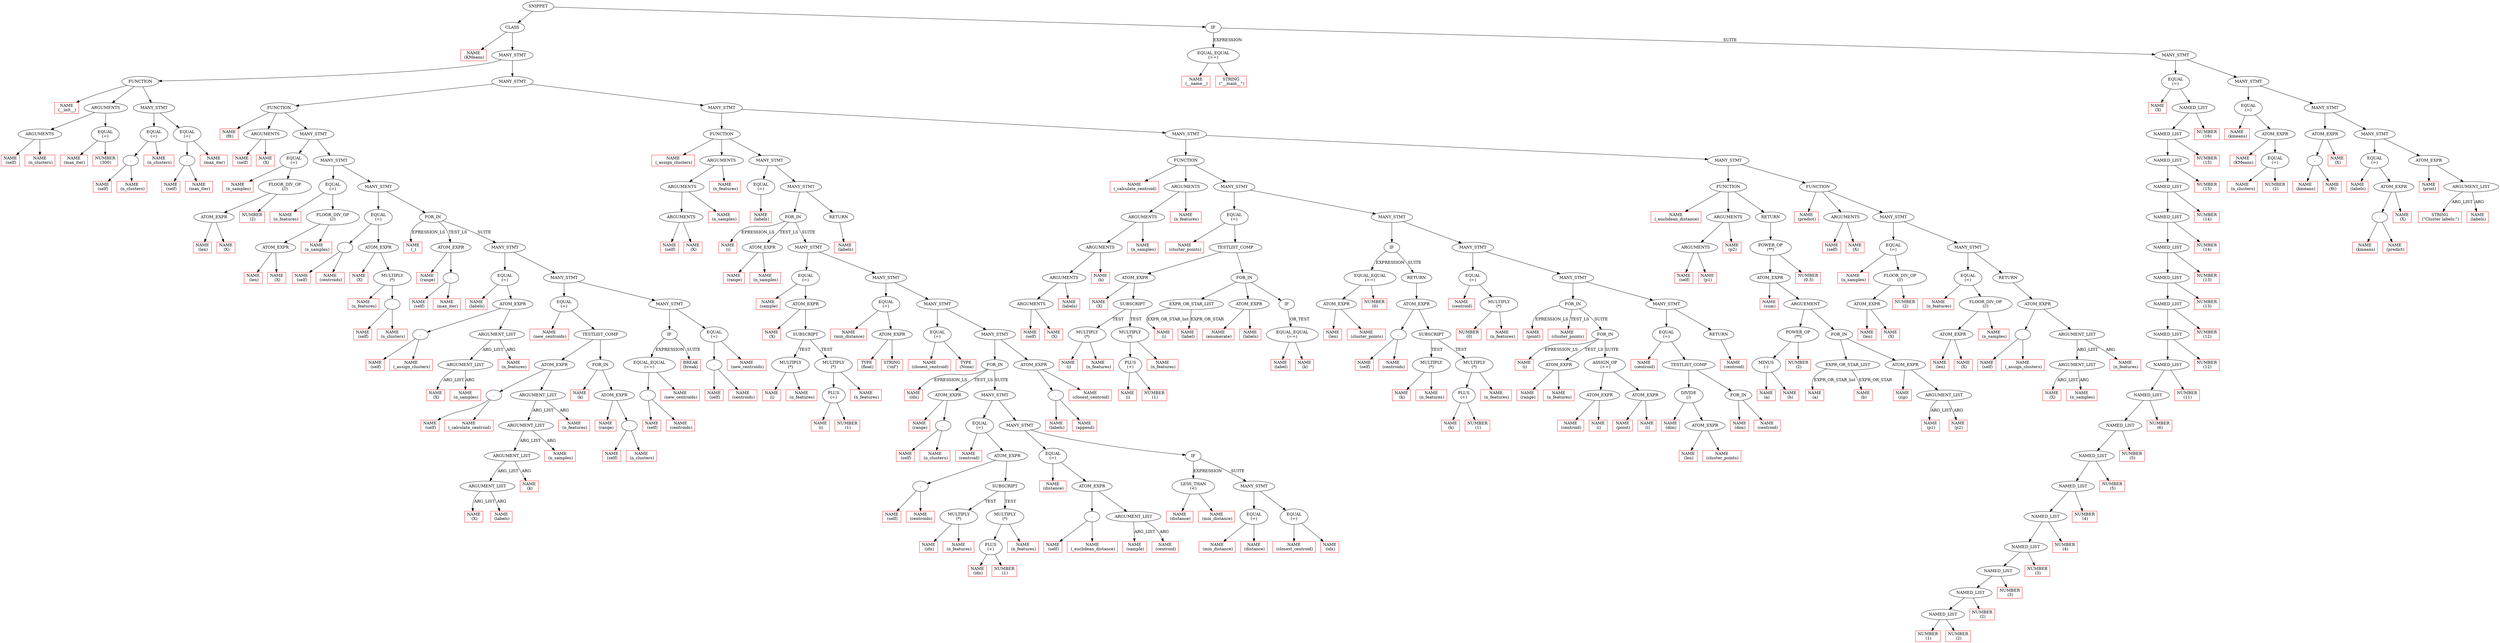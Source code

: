 digraph ASTVisual {
 ordering = out ;
10 [ label="NAME
 (self)", color = "red", shape="box"]
20 [ label="NAME
 (n_clusters)", color = "red", shape="box"]
30 [ label="ARGUMENTS"]
40 [ label="NAME
 (max_iter)", color = "red", shape="box"]
50 [ label="NUMBER
 (300)", color = "red", shape="box"]
60 [ label="EQUAL
(=)"]
70 [ label="ARGUMENTS"]
80 [ label="NAME
 (self)", color = "red", shape="box"]
90 [ label="."]
100 [ label="NAME
 (n_clusters)", color = "red", shape="box"]
110 [ label="NAME
 (n_clusters)", color = "red", shape="box"]
120 [ label="EQUAL
(=)"]
130 [ label="NAME
 (self)", color = "red", shape="box"]
140 [ label="."]
150 [ label="NAME
 (max_iter)", color = "red", shape="box"]
160 [ label="NAME
 (max_iter)", color = "red", shape="box"]
170 [ label="EQUAL
(=)"]
180 [ label="MANY_STMT"]
190 [ label="FUNCTION"]
200 [ label="NAME
 (__init__)", color = "red", shape="box"]
210 [ label="NAME
 (self)", color = "red", shape="box"]
220 [ label="NAME
 (X)", color = "red", shape="box"]
230 [ label="ARGUMENTS"]
240 [ label="NAME
 (n_samples)", color = "red", shape="box"]
250 [ label="NAME
 (len)", color = "red", shape="box"]
260 [ label="NAME
 (X)", color = "red", shape="box"]
270 [ label="ATOM_EXPR"]
280 [ label="FLOOR_DIV_OP
(//)"]
290 [ label="NUMBER
 (2)", color = "red", shape="box"]
300 [ label="EQUAL
(=)"]
310 [ label="NAME
 (n_features)", color = "red", shape="box"]
320 [ label="NAME
 (len)", color = "red", shape="box"]
330 [ label="NAME
 (X)", color = "red", shape="box"]
340 [ label="ATOM_EXPR"]
350 [ label="FLOOR_DIV_OP
(//)"]
360 [ label="NAME
 (n_samples)", color = "red", shape="box"]
370 [ label="EQUAL
(=)"]
380 [ label="NAME
 (self)", color = "red", shape="box"]
390 [ label="."]
400 [ label="NAME
 (centroids)", color = "red", shape="box"]
410 [ label="NAME
 (X)", color = "red", shape="box"]
420 [ label="NAME
 (n_features)", color = "red", shape="box"]
430 [ label="MULTIPLY
(*)"]
440 [ label="NAME
 (self)", color = "red", shape="box"]
450 [ label="."]
460 [ label="NAME
 (n_clusters)", color = "red", shape="box"]
470 [ label="ATOM_EXPR"]
480 [ label="EQUAL
(=)"]
490 [ label="NAME
 (_)", color = "red", shape="box"]
500 [ label="NAME
 (range)", color = "red", shape="box"]
510 [ label="NAME
 (self)", color = "red", shape="box"]
520 [ label="."]
530 [ label="NAME
 (max_iter)", color = "red", shape="box"]
540 [ label="ATOM_EXPR"]
550 [ label="NAME
 (labels)", color = "red", shape="box"]
560 [ label="NAME
 (self)", color = "red", shape="box"]
570 [ label="."]
580 [ label="NAME
 (_assign_clusters)", color = "red", shape="box"]
590 [ label="NAME
 (X)", color = "red", shape="box"]
600 [ label="NAME
 (n_samples)", color = "red", shape="box"]
610 [ label="ARGUMENT_LIST"]
620 [ label="NAME
 (n_features)", color = "red", shape="box"]
630 [ label="ARGUMENT_LIST"]
640 [ label="ATOM_EXPR"]
650 [ label="EQUAL
(=)"]
660 [ label="NAME
 (new_centroids)", color = "red", shape="box"]
670 [ label="NAME
 (self)", color = "red", shape="box"]
680 [ label="."]
690 [ label="NAME
 (_calculate_centroid)", color = "red", shape="box"]
700 [ label="NAME
 (X)", color = "red", shape="box"]
710 [ label="NAME
 (labels)", color = "red", shape="box"]
720 [ label="ARGUMENT_LIST"]
730 [ label="NAME
 (k)", color = "red", shape="box"]
740 [ label="ARGUMENT_LIST"]
750 [ label="NAME
 (n_samples)", color = "red", shape="box"]
760 [ label="ARGUMENT_LIST"]
770 [ label="NAME
 (n_features)", color = "red", shape="box"]
780 [ label="ARGUMENT_LIST"]
790 [ label="ATOM_EXPR"]
800 [ label="NAME
 (k)", color = "red", shape="box"]
810 [ label="NAME
 (range)", color = "red", shape="box"]
820 [ label="NAME
 (self)", color = "red", shape="box"]
830 [ label="."]
840 [ label="NAME
 (n_clusters)", color = "red", shape="box"]
850 [ label="ATOM_EXPR"]
860 [ label="FOR_IN"]
870 [ label="TESTLIST_COMP"]
880 [ label="EQUAL
(=)"]
890 [ label="NAME
 (self)", color = "red", shape="box"]
900 [ label="."]
910 [ label="NAME
 (centroids)", color = "red", shape="box"]
920 [ label="EQUAL_EQUAL
(==)"]
930 [ label="NAME
 (new_centroids)", color = "red", shape="box"]
940 [ label="BREAK
(break)", color = "red", shape="box"]
950 [ label="IF"]
960 [ label="NAME
 (self)", color = "red", shape="box"]
970 [ label="."]
980 [ label="NAME
 (centroids)", color = "red", shape="box"]
990 [ label="NAME
 (new_centroids)", color = "red", shape="box"]
1000 [ label="EQUAL
(=)"]
1010 [ label="MANY_STMT"]
1020 [ label="MANY_STMT"]
1030 [ label="MANY_STMT"]
1040 [ label="FOR_IN"]
1050 [ label="MANY_STMT"]
1060 [ label="MANY_STMT"]
1070 [ label="MANY_STMT"]
1080 [ label="FUNCTION"]
1090 [ label="NAME
 (fit)", color = "red", shape="box"]
1100 [ label="NAME
 (self)", color = "red", shape="box"]
1110 [ label="NAME
 (X)", color = "red", shape="box"]
1120 [ label="ARGUMENTS"]
1130 [ label="NAME
 (n_samples)", color = "red", shape="box"]
1140 [ label="ARGUMENTS"]
1150 [ label="NAME
 (n_features)", color = "red", shape="box"]
1160 [ label="ARGUMENTS"]
1170 [ label="NAME
 (labels)", color = "red", shape="box"]
1190 [ label="EQUAL
(=)"]
1200 [ label="NAME
 (i)", color = "red", shape="box"]
1210 [ label="NAME
 (range)", color = "red", shape="box"]
1220 [ label="NAME
 (n_samples)", color = "red", shape="box"]
1230 [ label="ATOM_EXPR"]
1240 [ label="NAME
 (sample)", color = "red", shape="box"]
1250 [ label="NAME
 (X)", color = "red", shape="box"]
1260 [ label="NAME
 (i)", color = "red", shape="box"]
1270 [ label="MULTIPLY
(*)"]
1280 [ label="NAME
 (n_features)", color = "red", shape="box"]
1290 [ label="NAME
 (i)", color = "red", shape="box"]
1300 [ label="NUMBER
 (1)", color = "red", shape="box"]
1310 [ label="PLUS
(+)"]
1320 [ label="MULTIPLY
(*)"]
1330 [ label="NAME
 (n_features)", color = "red", shape="box"]
1340 [ label="SUBSCRIPT"]
1350 [ label="ATOM_EXPR"]
1360 [ label="EQUAL
(=)"]
1370 [ label="NAME
 (min_distance)", color = "red", shape="box"]
1380 [ label="TYPE
 (float)", color = "red", shape="box"]
1390 [ label="STRING
 ('inf')", color = "red", shape="box"]
1400 [ label="ATOM_EXPR"]
1410 [ label="EQUAL
(=)"]
1420 [ label="NAME
 (closest_centroid)", color = "red", shape="box"]
1430 [ label="TYPE
 (None)", color = "red", shape="box"]
1440 [ label="EQUAL
(=)"]
1450 [ label="NAME
 (idx)", color = "red", shape="box"]
1460 [ label="NAME
 (range)", color = "red", shape="box"]
1470 [ label="NAME
 (self)", color = "red", shape="box"]
1480 [ label="."]
1490 [ label="NAME
 (n_clusters)", color = "red", shape="box"]
1500 [ label="ATOM_EXPR"]
1510 [ label="NAME
 (centroid)", color = "red", shape="box"]
1520 [ label="NAME
 (self)", color = "red", shape="box"]
1530 [ label="."]
1540 [ label="NAME
 (centroids)", color = "red", shape="box"]
1550 [ label="NAME
 (idx)", color = "red", shape="box"]
1560 [ label="MULTIPLY
(*)"]
1570 [ label="NAME
 (n_features)", color = "red", shape="box"]
1580 [ label="NAME
 (idx)", color = "red", shape="box"]
1590 [ label="NUMBER
 (1)", color = "red", shape="box"]
1600 [ label="PLUS
(+)"]
1610 [ label="MULTIPLY
(*)"]
1620 [ label="NAME
 (n_features)", color = "red", shape="box"]
1630 [ label="SUBSCRIPT"]
1640 [ label="ATOM_EXPR"]
1650 [ label="EQUAL
(=)"]
1660 [ label="NAME
 (distance)", color = "red", shape="box"]
1670 [ label="NAME
 (self)", color = "red", shape="box"]
1680 [ label="."]
1690 [ label="NAME
 (_euclidean_distance)", color = "red", shape="box"]
1700 [ label="NAME
 (sample)", color = "red", shape="box"]
1710 [ label="NAME
 (centroid)", color = "red", shape="box"]
1720 [ label="ARGUMENT_LIST"]
1730 [ label="ATOM_EXPR"]
1740 [ label="EQUAL
(=)"]
1750 [ label="NAME
 (distance)", color = "red", shape="box"]
1760 [ label="LESS_THAN
(<)"]
1770 [ label="NAME
 (min_distance)", color = "red", shape="box"]
1780 [ label="NAME
 (min_distance)", color = "red", shape="box"]
1790 [ label="NAME
 (distance)", color = "red", shape="box"]
1800 [ label="EQUAL
(=)"]
1810 [ label="NAME
 (closest_centroid)", color = "red", shape="box"]
1820 [ label="NAME
 (idx)", color = "red", shape="box"]
1830 [ label="EQUAL
(=)"]
1840 [ label="MANY_STMT"]
1850 [ label="IF"]
1860 [ label="MANY_STMT"]
1870 [ label="MANY_STMT"]
1880 [ label="FOR_IN"]
1890 [ label="NAME
 (labels)", color = "red", shape="box"]
1900 [ label="."]
1910 [ label="NAME
 (append)", color = "red", shape="box"]
1920 [ label="NAME
 (closest_centroid)", color = "red", shape="box"]
1930 [ label="ATOM_EXPR"]
1940 [ label="MANY_STMT"]
1950 [ label="MANY_STMT"]
1960 [ label="MANY_STMT"]
1970 [ label="MANY_STMT"]
1980 [ label="FOR_IN"]
1990 [ label="NAME
 (labels)", color = "red", shape="box"]
2000 [ label="RETURN"]
2010 [ label="MANY_STMT"]
2020 [ label="MANY_STMT"]
2030 [ label="FUNCTION"]
2040 [ label="NAME
 (_assign_clusters)", color = "red", shape="box"]
2050 [ label="NAME
 (self)", color = "red", shape="box"]
2060 [ label="NAME
 (X)", color = "red", shape="box"]
2070 [ label="ARGUMENTS"]
2080 [ label="NAME
 (labels)", color = "red", shape="box"]
2090 [ label="ARGUMENTS"]
2100 [ label="NAME
 (k)", color = "red", shape="box"]
2110 [ label="ARGUMENTS"]
2120 [ label="NAME
 (n_samples)", color = "red", shape="box"]
2130 [ label="ARGUMENTS"]
2140 [ label="NAME
 (n_features)", color = "red", shape="box"]
2150 [ label="ARGUMENTS"]
2160 [ label="NAME
 (cluster_points)", color = "red", shape="box"]
2170 [ label="NAME
 (X)", color = "red", shape="box"]
2180 [ label="NAME
 (i)", color = "red", shape="box"]
2190 [ label="MULTIPLY
(*)"]
2200 [ label="NAME
 (n_features)", color = "red", shape="box"]
2210 [ label="NAME
 (i)", color = "red", shape="box"]
2220 [ label="NUMBER
 (1)", color = "red", shape="box"]
2230 [ label="PLUS
(+)"]
2240 [ label="MULTIPLY
(*)"]
2250 [ label="NAME
 (n_features)", color = "red", shape="box"]
2260 [ label="SUBSCRIPT"]
2270 [ label="ATOM_EXPR"]
2280 [ label="NAME
 (i)", color = "red", shape="box"]
2290 [ label="NAME
 (label)", color = "red", shape="box"]
2300 [ label="EXPR_OR_STAR_LIST"]
2310 [ label="NAME
 (enumerate)", color = "red", shape="box"]
2320 [ label="NAME
 (labels)", color = "red", shape="box"]
2330 [ label="ATOM_EXPR"]
2340 [ label="NAME
 (label)", color = "red", shape="box"]
2350 [ label="EQUAL_EQUAL
(==)"]
2360 [ label="NAME
 (k)", color = "red", shape="box"]
2370 [ label="IF"]
2380 [ label="FOR_IN"]
2390 [ label="TESTLIST_COMP"]
2400 [ label="EQUAL
(=)"]
2410 [ label="NAME
 (len)", color = "red", shape="box"]
2420 [ label="NAME
 (cluster_points)", color = "red", shape="box"]
2430 [ label="ATOM_EXPR"]
2440 [ label="EQUAL_EQUAL
(==)"]
2450 [ label="NUMBER
 (0)", color = "red", shape="box"]
2460 [ label="NAME
 (self)", color = "red", shape="box"]
2470 [ label="."]
2480 [ label="NAME
 (centroids)", color = "red", shape="box"]
2490 [ label="NAME
 (k)", color = "red", shape="box"]
2500 [ label="MULTIPLY
(*)"]
2510 [ label="NAME
 (n_features)", color = "red", shape="box"]
2520 [ label="NAME
 (k)", color = "red", shape="box"]
2530 [ label="NUMBER
 (1)", color = "red", shape="box"]
2540 [ label="PLUS
(+)"]
2550 [ label="MULTIPLY
(*)"]
2560 [ label="NAME
 (n_features)", color = "red", shape="box"]
2570 [ label="SUBSCRIPT"]
2580 [ label="ATOM_EXPR"]
2590 [ label="RETURN"]
2600 [ label="IF"]
2610 [ label="NAME
 (centroid)", color = "red", shape="box"]
2620 [ label="NUMBER
 (0)", color = "red", shape="box"]
2630 [ label="MULTIPLY
(*)"]
2640 [ label="NAME
 (n_features)", color = "red", shape="box"]
2650 [ label="EQUAL
(=)"]
2660 [ label="NAME
 (point)", color = "red", shape="box"]
2670 [ label="NAME
 (cluster_points)", color = "red", shape="box"]
2680 [ label="NAME
 (i)", color = "red", shape="box"]
2690 [ label="NAME
 (range)", color = "red", shape="box"]
2700 [ label="NAME
 (n_features)", color = "red", shape="box"]
2710 [ label="ATOM_EXPR"]
2720 [ label="NAME
 (centroid)", color = "red", shape="box"]
2730 [ label="NAME
 (i)", color = "red", shape="box"]
2740 [ label="ATOM_EXPR"]
2750 [ label="ASSIGN_OP
 (+=)"]
2760 [ label="NAME
 (point)", color = "red", shape="box"]
2770 [ label="NAME
 (i)", color = "red", shape="box"]
2780 [ label="ATOM_EXPR"]
2790 [ label="FOR_IN"]
2800 [ label="FOR_IN"]
2810 [ label="NAME
 (centroid)", color = "red", shape="box"]
2820 [ label="NAME
 (dim)", color = "red", shape="box"]
2830 [ label="DIVIDE
(/)"]
2840 [ label="NAME
 (len)", color = "red", shape="box"]
2850 [ label="NAME
 (cluster_points)", color = "red", shape="box"]
2860 [ label="ATOM_EXPR"]
2870 [ label="NAME
 (dim)", color = "red", shape="box"]
2880 [ label="NAME
 (centroid)", color = "red", shape="box"]
2890 [ label="FOR_IN"]
2900 [ label="TESTLIST_COMP"]
2910 [ label="EQUAL
(=)"]
2920 [ label="NAME
 (centroid)", color = "red", shape="box"]
2930 [ label="RETURN"]
2940 [ label="MANY_STMT"]
2950 [ label="MANY_STMT"]
2960 [ label="MANY_STMT"]
2970 [ label="MANY_STMT"]
2980 [ label="MANY_STMT"]
2990 [ label="FUNCTION"]
3000 [ label="NAME
 (_calculate_centroid)", color = "red", shape="box"]
3010 [ label="NAME
 (self)", color = "red", shape="box"]
3020 [ label="NAME
 (p1)", color = "red", shape="box"]
3030 [ label="ARGUMENTS"]
3040 [ label="NAME
 (p2)", color = "red", shape="box"]
3050 [ label="ARGUMENTS"]
3060 [ label="NAME
 (sum)", color = "red", shape="box"]
3070 [ label="NAME
 (a)", color = "red", shape="box"]
3080 [ label="NAME
 (b)", color = "red", shape="box"]
3090 [ label="MINUS
(-)"]
3100 [ label="NUMBER
 (2)", color = "red", shape="box"]
3110 [ label="POWER_OP
(**)"]
3120 [ label="NAME
 (a)", color = "red", shape="box"]
3130 [ label="NAME
 (b)", color = "red", shape="box"]
3140 [ label="EXPR_OR_STAR_LIST"]
3150 [ label="NAME
 (zip)", color = "red", shape="box"]
3160 [ label="NAME
 (p1)", color = "red", shape="box"]
3170 [ label="NAME
 (p2)", color = "red", shape="box"]
3180 [ label="ARGUMENT_LIST"]
3190 [ label="ATOM_EXPR"]
3200 [ label="FOR_IN"]
3210 [ label="ARGUEMENT"]
3220 [ label="ATOM_EXPR"]
3230 [ label="NUMBER
 (0.5)", color = "red", shape="box"]
3240 [ label="POWER_OP
(**)"]
3250 [ label="RETURN"]
3260 [ label="FUNCTION"]
3270 [ label="NAME
 (_euclidean_distance)", color = "red", shape="box"]
3280 [ label="NAME
 (self)", color = "red", shape="box"]
3290 [ label="NAME
 (X)", color = "red", shape="box"]
3300 [ label="ARGUMENTS"]
3310 [ label="NAME
 (n_samples)", color = "red", shape="box"]
3320 [ label="NAME
 (len)", color = "red", shape="box"]
3330 [ label="NAME
 (X)", color = "red", shape="box"]
3340 [ label="ATOM_EXPR"]
3350 [ label="FLOOR_DIV_OP
(//)"]
3360 [ label="NUMBER
 (2)", color = "red", shape="box"]
3370 [ label="EQUAL
(=)"]
3380 [ label="NAME
 (n_features)", color = "red", shape="box"]
3390 [ label="NAME
 (len)", color = "red", shape="box"]
3400 [ label="NAME
 (X)", color = "red", shape="box"]
3410 [ label="ATOM_EXPR"]
3420 [ label="FLOOR_DIV_OP
(//)"]
3430 [ label="NAME
 (n_samples)", color = "red", shape="box"]
3440 [ label="EQUAL
(=)"]
3450 [ label="NAME
 (self)", color = "red", shape="box"]
3460 [ label="."]
3470 [ label="NAME
 (_assign_clusters)", color = "red", shape="box"]
3480 [ label="NAME
 (X)", color = "red", shape="box"]
3490 [ label="NAME
 (n_samples)", color = "red", shape="box"]
3500 [ label="ARGUMENT_LIST"]
3510 [ label="NAME
 (n_features)", color = "red", shape="box"]
3520 [ label="ARGUMENT_LIST"]
3530 [ label="ATOM_EXPR"]
3540 [ label="RETURN"]
3550 [ label="MANY_STMT"]
3560 [ label="MANY_STMT"]
3570 [ label="FUNCTION"]
3580 [ label="NAME
 (predict)", color = "red", shape="box"]
3590 [ label="MANY_STMT"]
3600 [ label="MANY_STMT"]
3610 [ label="MANY_STMT"]
3620 [ label="MANY_STMT"]
3630 [ label="MANY_STMT"]
3640 [ label="CLASS"]
3650 [ label="NAME
 (KMeans)", color = "red", shape="box"]
3660 [ label="NAME
 (__name__)", color = "red", shape="box"]
3670 [ label="EQUAL_EQUAL
(==)"]
3680 [ label="STRING
 (\"__main__\")", color = "red", shape="box"]
3690 [ label="NAME
 (X)", color = "red", shape="box"]
3700 [ label="NUMBER
 (1)", color = "red", shape="box"]
3710 [ label="NUMBER
 (2)", color = "red", shape="box"]
3720 [ label="NAMED_LIST"]
3730 [ label="NUMBER
 (2)", color = "red", shape="box"]
3740 [ label="NAMED_LIST"]
3750 [ label="NUMBER
 (3)", color = "red", shape="box"]
3760 [ label="NAMED_LIST"]
3770 [ label="NUMBER
 (3)", color = "red", shape="box"]
3780 [ label="NAMED_LIST"]
3790 [ label="NUMBER
 (4)", color = "red", shape="box"]
3800 [ label="NAMED_LIST"]
3810 [ label="NUMBER
 (4)", color = "red", shape="box"]
3820 [ label="NAMED_LIST"]
3830 [ label="NUMBER
 (5)", color = "red", shape="box"]
3840 [ label="NAMED_LIST"]
3850 [ label="NUMBER
 (5)", color = "red", shape="box"]
3860 [ label="NAMED_LIST"]
3870 [ label="NUMBER
 (6)", color = "red", shape="box"]
3880 [ label="NAMED_LIST"]
3890 [ label="NUMBER
 (11)", color = "red", shape="box"]
3900 [ label="NAMED_LIST"]
3910 [ label="NUMBER
 (12)", color = "red", shape="box"]
3920 [ label="NAMED_LIST"]
3930 [ label="NUMBER
 (12)", color = "red", shape="box"]
3940 [ label="NAMED_LIST"]
3950 [ label="NUMBER
 (13)", color = "red", shape="box"]
3960 [ label="NAMED_LIST"]
3970 [ label="NUMBER
 (13)", color = "red", shape="box"]
3980 [ label="NAMED_LIST"]
3990 [ label="NUMBER
 (14)", color = "red", shape="box"]
4000 [ label="NAMED_LIST"]
4010 [ label="NUMBER
 (14)", color = "red", shape="box"]
4020 [ label="NAMED_LIST"]
4030 [ label="NUMBER
 (15)", color = "red", shape="box"]
4040 [ label="NAMED_LIST"]
4050 [ label="NUMBER
 (15)", color = "red", shape="box"]
4060 [ label="NAMED_LIST"]
4070 [ label="NUMBER
 (16)", color = "red", shape="box"]
4080 [ label="NAMED_LIST"]
4090 [ label="EQUAL
(=)"]
4100 [ label="NAME
 (kmeans)", color = "red", shape="box"]
4110 [ label="NAME
 (KMeans)", color = "red", shape="box"]
4120 [ label="NAME
 (n_clusters)", color = "red", shape="box"]
4130 [ label="NUMBER
 (2)", color = "red", shape="box"]
4140 [ label="EQUAL
(=)"]
4150 [ label="ATOM_EXPR"]
4160 [ label="EQUAL
(=)"]
4170 [ label="NAME
 (kmeans)", color = "red", shape="box"]
4180 [ label="."]
4190 [ label="NAME
 (fit)", color = "red", shape="box"]
4200 [ label="NAME
 (X)", color = "red", shape="box"]
4210 [ label="ATOM_EXPR"]
4220 [ label="NAME
 (labels)", color = "red", shape="box"]
4230 [ label="NAME
 (kmeans)", color = "red", shape="box"]
4240 [ label="."]
4250 [ label="NAME
 (predict)", color = "red", shape="box"]
4260 [ label="NAME
 (X)", color = "red", shape="box"]
4270 [ label="ATOM_EXPR"]
4280 [ label="EQUAL
(=)"]
4290 [ label="NAME
 (print)", color = "red", shape="box"]
4300 [ label="STRING
 (\"Cluster labels:\")", color = "red", shape="box"]
4310 [ label="NAME
 (labels)", color = "red", shape="box"]
4320 [ label="ARGUMENT_LIST"]
4330 [ label="ATOM_EXPR"]
4340 [ label="MANY_STMT"]
4350 [ label="MANY_STMT"]
4360 [ label="MANY_STMT"]
4370 [ label="MANY_STMT"]
4380 [ label="IF"]
4390 [ label="SNIPPET"]
30 -> 10[ label=""]
30 -> 20[ label=""]
60 -> 40[ label=""]
60 -> 50[ label=""]
70 -> 30[ label=""]
70 -> 60[ label=""]
90 -> 80[ label=""]
90 -> 100[ label=""]
120 -> 90[ label=""]
120 -> 110[ label=""]
140 -> 130[ label=""]
140 -> 150[ label=""]
170 -> 140[ label=""]
170 -> 160[ label=""]
180 -> 120[ label=""]
180 -> 170[ label=""]
190 -> 200[ label=""]
190 -> 70[ label=""]
190 -> 180[ label=""]
230 -> 210[ label=""]
230 -> 220[ label=""]
270 -> 250[ label=""]
270 -> 260[ label=""]
280 -> 270[ label=""]
280 -> 290[ label=""]
300 -> 240[ label=""]
300 -> 280[ label=""]
340 -> 320[ label=""]
340 -> 330[ label=""]
350 -> 340[ label=""]
350 -> 360[ label=""]
370 -> 310[ label=""]
370 -> 350[ label=""]
390 -> 380[ label=""]
390 -> 400[ label=""]
450 -> 440[ label=""]
450 -> 460[ label=""]
430 -> 420[ label=""]
430 -> 450[ label=""]
470 -> 410[ label=""]
470 -> 430[ label=""]
480 -> 390[ label=""]
480 -> 470[ label=""]
520 -> 510[ label=""]
520 -> 530[ label=""]
540 -> 500[ label=""]
540 -> 520[ label=""]
570 -> 560[ label=""]
570 -> 580[ label=""]
610 -> 590[ label="ARG_LIST"]
610 -> 600[ label="ARG"]
630 -> 610[ label="ARG_LIST"]
630 -> 620[ label="ARG"]
640 -> 570[ label=""]
640 -> 630[ label=""]
650 -> 550[ label=""]
650 -> 640[ label=""]
680 -> 670[ label=""]
680 -> 690[ label=""]
720 -> 700[ label="ARG_LIST"]
720 -> 710[ label="ARG"]
740 -> 720[ label="ARG_LIST"]
740 -> 730[ label="ARG"]
760 -> 740[ label="ARG_LIST"]
760 -> 750[ label="ARG"]
780 -> 760[ label="ARG_LIST"]
780 -> 770[ label="ARG"]
790 -> 680[ label=""]
790 -> 780[ label=""]
830 -> 820[ label=""]
830 -> 840[ label=""]
850 -> 810[ label=""]
850 -> 830[ label=""]
860 -> 800[ label=""]
860 -> 850[ label=""]
870 -> 790[ label=""]
870 -> 860[ label=""]
880 -> 660[ label=""]
880 -> 870[ label=""]
900 -> 890[ label=""]
900 -> 910[ label=""]
920 -> 900[ label=""]
920 -> 930[ label=""]
950 -> 920[ label="EXPRESSION"]
950 -> 940[ label="SUITE"]
970 -> 960[ label=""]
970 -> 980[ label=""]
1000 -> 970[ label=""]
1000 -> 990[ label=""]
1010 -> 950[ label=""]
1010 -> 1000[ label=""]
1020 -> 880[ label=""]
1020 -> 1010[ label=""]
1030 -> 650[ label=""]
1030 -> 1020[ label=""]
1040 -> 490[ label="EPRESSION_LS"]
1040 -> 540[ label="TEST_LS"]
1040 -> 1030[ label="SUITE"]
1050 -> 480[ label=""]
1050 -> 1040[ label=""]
1060 -> 370[ label=""]
1060 -> 1050[ label=""]
1070 -> 300[ label=""]
1070 -> 1060[ label=""]
1080 -> 1090[ label=""]
1080 -> 230[ label=""]
1080 -> 1070[ label=""]
1120 -> 1100[ label=""]
1120 -> 1110[ label=""]
1140 -> 1120[ label=""]
1140 -> 1130[ label=""]
1160 -> 1140[ label=""]
1160 -> 1150[ label=""]
1190 -> 1170[ label=""]
1230 -> 1210[ label=""]
1230 -> 1220[ label=""]
1270 -> 1260[ label=""]
1270 -> 1280[ label=""]
1310 -> 1290[ label=""]
1310 -> 1300[ label=""]
1320 -> 1310[ label=""]
1320 -> 1330[ label=""]
1340 -> 1270[ label="TEST"]
1340 -> 1320[ label="TEST"]
1350 -> 1250[ label=""]
1350 -> 1340[ label=""]
1360 -> 1240[ label=""]
1360 -> 1350[ label=""]
1400 -> 1380[ label=""]
1400 -> 1390[ label=""]
1410 -> 1370[ label=""]
1410 -> 1400[ label=""]
1440 -> 1420[ label=""]
1440 -> 1430[ label=""]
1480 -> 1470[ label=""]
1480 -> 1490[ label=""]
1500 -> 1460[ label=""]
1500 -> 1480[ label=""]
1530 -> 1520[ label=""]
1530 -> 1540[ label=""]
1560 -> 1550[ label=""]
1560 -> 1570[ label=""]
1600 -> 1580[ label=""]
1600 -> 1590[ label=""]
1610 -> 1600[ label=""]
1610 -> 1620[ label=""]
1630 -> 1560[ label="TEST"]
1630 -> 1610[ label="TEST"]
1640 -> 1530[ label=""]
1640 -> 1630[ label=""]
1650 -> 1510[ label=""]
1650 -> 1640[ label=""]
1680 -> 1670[ label=""]
1680 -> 1690[ label=""]
1720 -> 1700[ label="ARG_LIST"]
1720 -> 1710[ label="ARG"]
1730 -> 1680[ label=""]
1730 -> 1720[ label=""]
1740 -> 1660[ label=""]
1740 -> 1730[ label=""]
1760 -> 1750[ label=""]
1760 -> 1770[ label=""]
1800 -> 1780[ label=""]
1800 -> 1790[ label=""]
1830 -> 1810[ label=""]
1830 -> 1820[ label=""]
1840 -> 1800[ label=""]
1840 -> 1830[ label=""]
1850 -> 1760[ label="EXPRESSION"]
1850 -> 1840[ label="SUITE"]
1860 -> 1740[ label=""]
1860 -> 1850[ label=""]
1870 -> 1650[ label=""]
1870 -> 1860[ label=""]
1880 -> 1450[ label="EPRESSION_LS"]
1880 -> 1500[ label="TEST_LS"]
1880 -> 1870[ label="SUITE"]
1900 -> 1890[ label=""]
1900 -> 1910[ label=""]
1930 -> 1900[ label=""]
1930 -> 1920[ label=""]
1940 -> 1880[ label=""]
1940 -> 1930[ label=""]
1950 -> 1440[ label=""]
1950 -> 1940[ label=""]
1960 -> 1410[ label=""]
1960 -> 1950[ label=""]
1970 -> 1360[ label=""]
1970 -> 1960[ label=""]
1980 -> 1200[ label="EPRESSION_LS"]
1980 -> 1230[ label="TEST_LS"]
1980 -> 1970[ label="SUITE"]
2000 -> 1990[ label=""]
2010 -> 1980[ label=""]
2010 -> 2000[ label=""]
2020 -> 1190[ label=""]
2020 -> 2010[ label=""]
2030 -> 2040[ label=""]
2030 -> 1160[ label=""]
2030 -> 2020[ label=""]
2070 -> 2050[ label=""]
2070 -> 2060[ label=""]
2090 -> 2070[ label=""]
2090 -> 2080[ label=""]
2110 -> 2090[ label=""]
2110 -> 2100[ label=""]
2130 -> 2110[ label=""]
2130 -> 2120[ label=""]
2150 -> 2130[ label=""]
2150 -> 2140[ label=""]
2190 -> 2180[ label=""]
2190 -> 2200[ label=""]
2230 -> 2210[ label=""]
2230 -> 2220[ label=""]
2240 -> 2230[ label=""]
2240 -> 2250[ label=""]
2260 -> 2190[ label="TEST"]
2260 -> 2240[ label="TEST"]
2270 -> 2170[ label=""]
2270 -> 2260[ label=""]
2300 -> 2280[ label="EXPR_OR_STAR_list"]
2300 -> 2290[ label="EXPR_OR_STAR"]
2330 -> 2310[ label=""]
2330 -> 2320[ label=""]
2350 -> 2340[ label=""]
2350 -> 2360[ label=""]
2370 -> 2350[ label="OR_TEST"]
2380 -> 2300[ label=""]
2380 -> 2330[ label=""]
2380 -> 2370[ label=""]
2390 -> 2270[ label=""]
2390 -> 2380[ label=""]
2400 -> 2160[ label=""]
2400 -> 2390[ label=""]
2430 -> 2410[ label=""]
2430 -> 2420[ label=""]
2440 -> 2430[ label=""]
2440 -> 2450[ label=""]
2470 -> 2460[ label=""]
2470 -> 2480[ label=""]
2500 -> 2490[ label=""]
2500 -> 2510[ label=""]
2540 -> 2520[ label=""]
2540 -> 2530[ label=""]
2550 -> 2540[ label=""]
2550 -> 2560[ label=""]
2570 -> 2500[ label="TEST"]
2570 -> 2550[ label="TEST"]
2580 -> 2470[ label=""]
2580 -> 2570[ label=""]
2590 -> 2580[ label=""]
2600 -> 2440[ label="EXPRESSION"]
2600 -> 2590[ label="SUITE"]
2630 -> 2620[ label=""]
2630 -> 2640[ label=""]
2650 -> 2610[ label=""]
2650 -> 2630[ label=""]
2710 -> 2690[ label=""]
2710 -> 2700[ label=""]
2740 -> 2720[ label=""]
2740 -> 2730[ label=""]
2780 -> 2760[ label=""]
2780 -> 2770[ label=""]
2750 -> 2740[ label=""]
2750 -> 2780[ label=""]
2790 -> 2680[ label="EPRESSION_LS"]
2790 -> 2710[ label="TEST_LS"]
2790 -> 2750[ label="SUITE"]
2800 -> 2660[ label="EPRESSION_LS"]
2800 -> 2670[ label="TEST_LS"]
2800 -> 2790[ label="SUITE"]
2860 -> 2840[ label=""]
2860 -> 2850[ label=""]
2830 -> 2820[ label=""]
2830 -> 2860[ label=""]
2890 -> 2870[ label=""]
2890 -> 2880[ label=""]
2900 -> 2830[ label=""]
2900 -> 2890[ label=""]
2910 -> 2810[ label=""]
2910 -> 2900[ label=""]
2930 -> 2920[ label=""]
2940 -> 2910[ label=""]
2940 -> 2930[ label=""]
2950 -> 2800[ label=""]
2950 -> 2940[ label=""]
2960 -> 2650[ label=""]
2960 -> 2950[ label=""]
2970 -> 2600[ label=""]
2970 -> 2960[ label=""]
2980 -> 2400[ label=""]
2980 -> 2970[ label=""]
2990 -> 3000[ label=""]
2990 -> 2150[ label=""]
2990 -> 2980[ label=""]
3030 -> 3010[ label=""]
3030 -> 3020[ label=""]
3050 -> 3030[ label=""]
3050 -> 3040[ label=""]
3090 -> 3070[ label=""]
3090 -> 3080[ label=""]
3110 -> 3090[ label=""]
3110 -> 3100[ label=""]
3140 -> 3120[ label="EXPR_OR_STAR_list"]
3140 -> 3130[ label="EXPR_OR_STAR"]
3180 -> 3160[ label="ARG_LIST"]
3180 -> 3170[ label="ARG"]
3190 -> 3150[ label=""]
3190 -> 3180[ label=""]
3200 -> 3140[ label=""]
3200 -> 3190[ label=""]
3210 -> 3110[ label=""]
3210 -> 3200[ label=""]
3220 -> 3060[ label=""]
3220 -> 3210[ label=""]
3240 -> 3220[ label=""]
3240 -> 3230[ label=""]
3250 -> 3240[ label=""]
3260 -> 3270[ label=""]
3260 -> 3050[ label=""]
3260 -> 3250[ label=""]
3300 -> 3280[ label=""]
3300 -> 3290[ label=""]
3340 -> 3320[ label=""]
3340 -> 3330[ label=""]
3350 -> 3340[ label=""]
3350 -> 3360[ label=""]
3370 -> 3310[ label=""]
3370 -> 3350[ label=""]
3410 -> 3390[ label=""]
3410 -> 3400[ label=""]
3420 -> 3410[ label=""]
3420 -> 3430[ label=""]
3440 -> 3380[ label=""]
3440 -> 3420[ label=""]
3460 -> 3450[ label=""]
3460 -> 3470[ label=""]
3500 -> 3480[ label="ARG_LIST"]
3500 -> 3490[ label="ARG"]
3520 -> 3500[ label="ARG_LIST"]
3520 -> 3510[ label="ARG"]
3530 -> 3460[ label=""]
3530 -> 3520[ label=""]
3540 -> 3530[ label=""]
3550 -> 3440[ label=""]
3550 -> 3540[ label=""]
3560 -> 3370[ label=""]
3560 -> 3550[ label=""]
3570 -> 3580[ label=""]
3570 -> 3300[ label=""]
3570 -> 3560[ label=""]
3590 -> 3260[ label=""]
3590 -> 3570[ label=""]
3600 -> 2990[ label=""]
3600 -> 3590[ label=""]
3610 -> 2030[ label=""]
3610 -> 3600[ label=""]
3620 -> 1080[ label=""]
3620 -> 3610[ label=""]
3630 -> 190[ label=""]
3630 -> 3620[ label=""]
3640 -> 3650[ label=""]
3640 -> 3630[ label=""]
3670 -> 3660[ label=""]
3670 -> 3680[ label=""]
3720 -> 3700[ label=""]
3720 -> 3710[ label=""]
3740 -> 3720[ label=""]
3740 -> 3730[ label=""]
3760 -> 3740[ label=""]
3760 -> 3750[ label=""]
3780 -> 3760[ label=""]
3780 -> 3770[ label=""]
3800 -> 3780[ label=""]
3800 -> 3790[ label=""]
3820 -> 3800[ label=""]
3820 -> 3810[ label=""]
3840 -> 3820[ label=""]
3840 -> 3830[ label=""]
3860 -> 3840[ label=""]
3860 -> 3850[ label=""]
3880 -> 3860[ label=""]
3880 -> 3870[ label=""]
3900 -> 3880[ label=""]
3900 -> 3890[ label=""]
3920 -> 3900[ label=""]
3920 -> 3910[ label=""]
3940 -> 3920[ label=""]
3940 -> 3930[ label=""]
3960 -> 3940[ label=""]
3960 -> 3950[ label=""]
3980 -> 3960[ label=""]
3980 -> 3970[ label=""]
4000 -> 3980[ label=""]
4000 -> 3990[ label=""]
4020 -> 4000[ label=""]
4020 -> 4010[ label=""]
4040 -> 4020[ label=""]
4040 -> 4030[ label=""]
4060 -> 4040[ label=""]
4060 -> 4050[ label=""]
4080 -> 4060[ label=""]
4080 -> 4070[ label=""]
4090 -> 3690[ label=""]
4090 -> 4080[ label=""]
4140 -> 4120[ label=""]
4140 -> 4130[ label=""]
4150 -> 4110[ label=""]
4150 -> 4140[ label=""]
4160 -> 4100[ label=""]
4160 -> 4150[ label=""]
4180 -> 4170[ label=""]
4180 -> 4190[ label=""]
4210 -> 4180[ label=""]
4210 -> 4200[ label=""]
4240 -> 4230[ label=""]
4240 -> 4250[ label=""]
4270 -> 4240[ label=""]
4270 -> 4260[ label=""]
4280 -> 4220[ label=""]
4280 -> 4270[ label=""]
4320 -> 4300[ label="ARG_LIST"]
4320 -> 4310[ label="ARG"]
4330 -> 4290[ label=""]
4330 -> 4320[ label=""]
4340 -> 4280[ label=""]
4340 -> 4330[ label=""]
4350 -> 4210[ label=""]
4350 -> 4340[ label=""]
4360 -> 4160[ label=""]
4360 -> 4350[ label=""]
4370 -> 4090[ label=""]
4370 -> 4360[ label=""]
4380 -> 3670[ label="EXPRESSION"]
4380 -> 4370[ label="SUITE"]
4390 -> 3640[ label=""]
4390 -> 4380[ label=""]
  }
